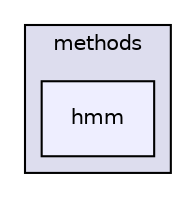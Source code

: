 digraph "src/mlpack/methods/hmm" {
  compound=true
  node [ fontsize="10", fontname="Helvetica"];
  edge [ labelfontsize="10", labelfontname="Helvetica"];
  subgraph clusterdir_2217eda3f3f128182276a15ca80cc98e {
    graph [ bgcolor="#ddddee", pencolor="black", label="methods" fontname="Helvetica", fontsize="10", URL="dir_2217eda3f3f128182276a15ca80cc98e.html"]
  dir_fd81c5850f80220f973a66c0aaac6977 [shape=box, label="hmm", style="filled", fillcolor="#eeeeff", pencolor="black", URL="dir_fd81c5850f80220f973a66c0aaac6977.html"];
  }
}
